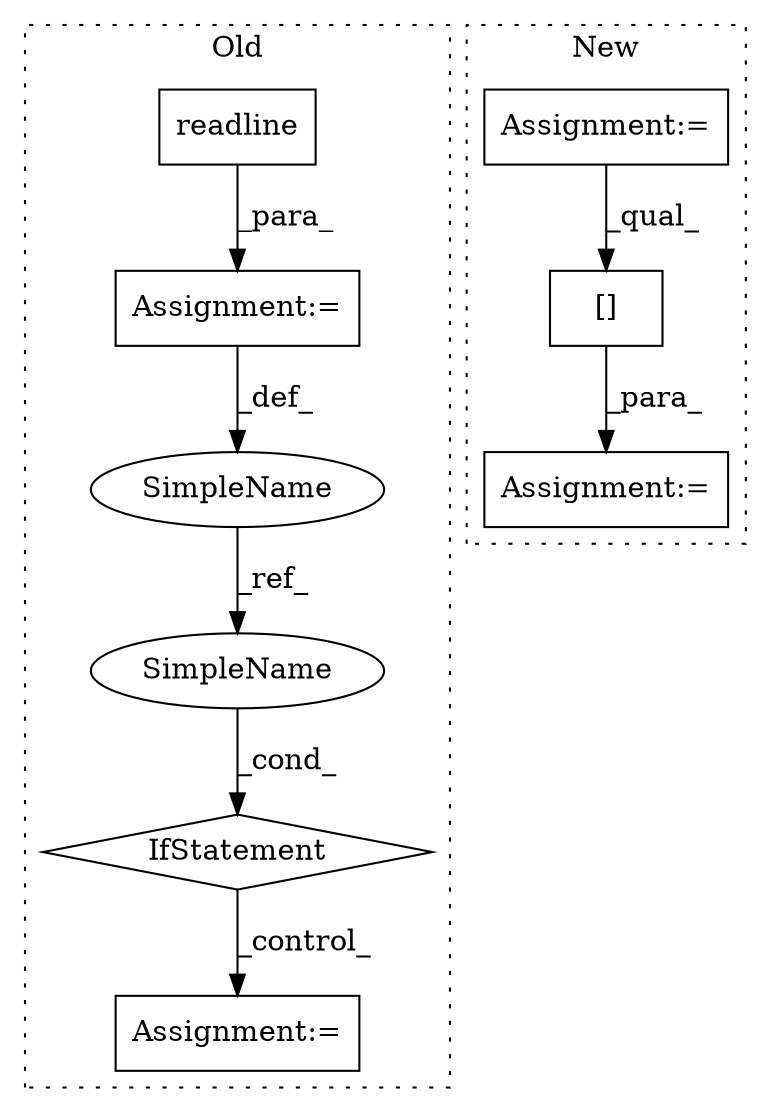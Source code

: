 digraph G {
subgraph cluster0 {
1 [label="readline" a="32" s="9037" l="10" shape="box"];
3 [label="Assignment:=" a="7" s="9029" l="1" shape="box"];
6 [label="IfStatement" a="25" s="9057,9068" l="4,2" shape="diamond"];
7 [label="Assignment:=" a="7" s="9186" l="7" shape="box"];
8 [label="SimpleName" a="42" s="9022" l="7" shape="ellipse"];
9 [label="SimpleName" a="42" s="9061" l="7" shape="ellipse"];
label = "Old";
style="dotted";
}
subgraph cluster1 {
2 [label="[]" a="2" s="8005,8015" l="9,1" shape="box"];
4 [label="Assignment:=" a="7" s="7690" l="1" shape="box"];
5 [label="Assignment:=" a="7" s="8004" l="1" shape="box"];
label = "New";
style="dotted";
}
1 -> 3 [label="_para_"];
2 -> 5 [label="_para_"];
3 -> 8 [label="_def_"];
4 -> 2 [label="_qual_"];
6 -> 7 [label="_control_"];
8 -> 9 [label="_ref_"];
9 -> 6 [label="_cond_"];
}